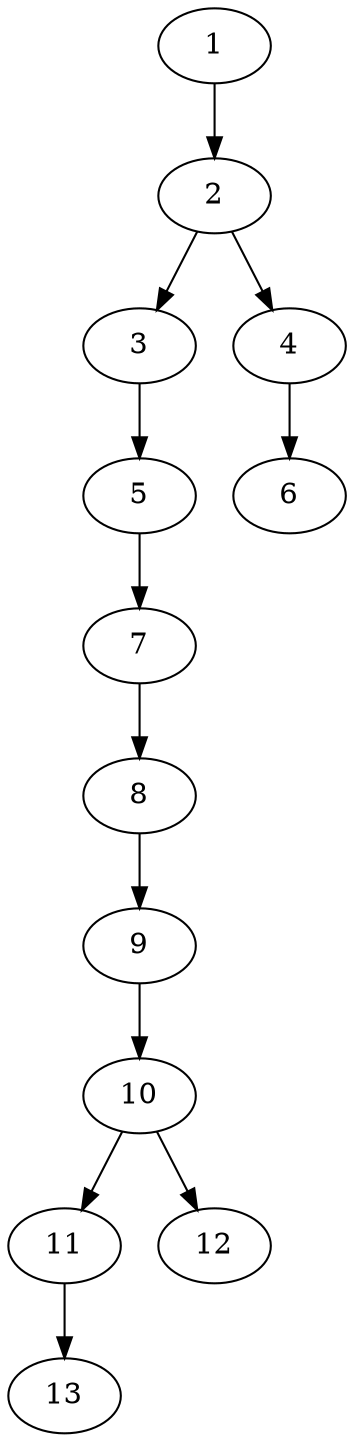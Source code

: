 // DAG (tier=1-easy, mode=data, n=13, ccr=0.304, fat=0.377, density=0.301, regular=0.793, jump=0.097, mindata=1048576, maxdata=8388608)
// DAG automatically generated by daggen at Sun Aug 24 16:33:33 2025
// /home/ermia/Project/Environments/daggen/bin/daggen --dot --ccr 0.304 --fat 0.377 --regular 0.793 --density 0.301 --jump 0.097 --mindata 1048576 --maxdata 8388608 -n 13 
digraph G {
  1 [size="16379738530123766", alpha="0.14", expect_size="8189869265061883"]
  1 -> 2 [size ="288651632181248"]
  2 [size="760897226417104", alpha="0.00", expect_size="380448613208552"]
  2 -> 3 [size ="30955985174528"]
  2 -> 4 [size ="30955985174528"]
  3 [size="720021905128767872", alpha="0.04", expect_size="360010952564383936"]
  3 -> 5 [size ="406357593292800"]
  4 [size="694524940398016768", alpha="0.11", expect_size="347262470199008384"]
  4 -> 6 [size ="245427861454848"]
  5 [size="168606462631739392000", alpha="0.13", expect_size="84303231315869696000"]
  5 -> 7 [size ="244159034163200"]
  6 [size="13054676858582450", alpha="0.13", expect_size="6527338429291225"]
  7 [size="336131483905294336000", alpha="0.01", expect_size="168065741952647168000"]
  7 -> 8 [size ="386749222092800"]
  8 [size="7157630598233654", alpha="0.04", expect_size="3578815299116827"]
  8 -> 9 [size ="179670427369472"]
  9 [size="77858858977984512000", alpha="0.11", expect_size="38929429488992256000"]
  9 -> 10 [size ="145868665651200"]
  10 [size="4227136382499291136", alpha="0.18", expect_size="2113568191249645568"]
  10 -> 11 [size ="20914821398528"]
  10 -> 12 [size ="20914821398528"]
  11 [size="7744257244018464", alpha="0.00", expect_size="3872128622009232"]
  11 -> 13 [size ="130485938290688"]
  12 [size="450994620572165472256", alpha="0.10", expect_size="225497310286082736128"]
  13 [size="5360034057305372", alpha="0.12", expect_size="2680017028652686"]
}